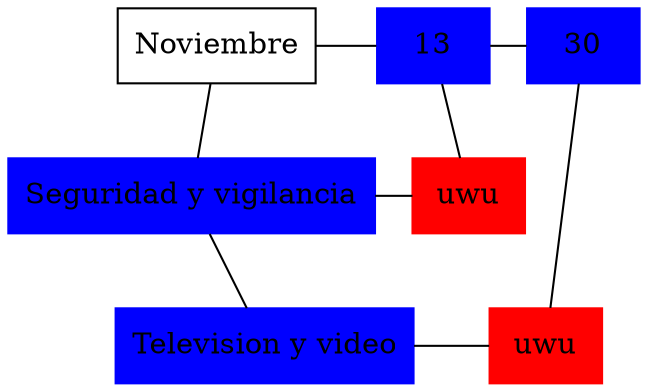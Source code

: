 graph grafico{
node[shape=box]
concentrate=true
compound=true;
nodo00 [label ="Noviembre"];
nodo00--nodo10
nodo10[label ="Seguridad y vigilancia",color=blue,style=filled];
nodo113[label ="uwu",shape=polygon,color=red,style=filled ];
rank=same {nodo10--nodo113}
rank=same {nodo00--nodo013}
nodo013[label ="13",color=blue,style=filled];
nodo113--nodo013
nodo10--nodo20
nodo20[label ="Television y video",color=blue,style=filled];
nodo230[label ="uwu",shape=polygon,color=red,style=filled ];
rank=same {nodo20--nodo230}
rank=same {nodo013--nodo030}
nodo030[label ="30",color=blue,style=filled];
nodo230--nodo030
}
